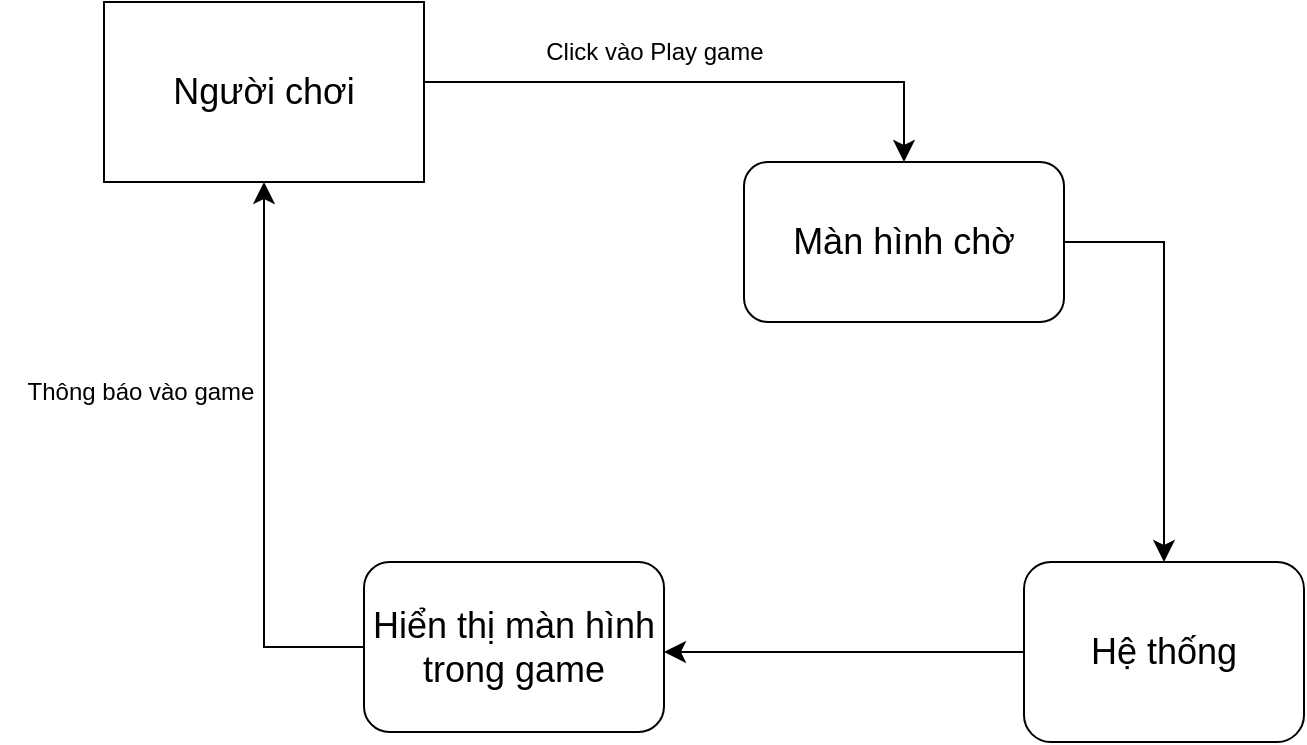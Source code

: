 <mxfile version="22.1.11" type="github">
  <diagram name="Page-1" id="keuIJhnnj23qZGBHVb3S">
    <mxGraphModel dx="2690" dy="799" grid="1" gridSize="10" guides="1" tooltips="1" connect="1" arrows="1" fold="1" page="1" pageScale="1" pageWidth="850" pageHeight="1100" math="0" shadow="0">
      <root>
        <mxCell id="0" />
        <mxCell id="1" parent="0" />
        <mxCell id="8NyJKUf_lK8EkmBxOrXg-1" value="&lt;font style=&quot;font-size: 18px;&quot;&gt;Người chơi&lt;/font&gt;" style="rounded=0;whiteSpace=wrap;html=1;" vertex="1" parent="1">
          <mxGeometry x="40" y="40" width="160" height="90" as="geometry" />
        </mxCell>
        <mxCell id="8NyJKUf_lK8EkmBxOrXg-2" value="&lt;font style=&quot;font-size: 18px;&quot;&gt;Màn hình chờ&lt;/font&gt;" style="rounded=1;whiteSpace=wrap;html=1;" vertex="1" parent="1">
          <mxGeometry x="360" y="120" width="160" height="80" as="geometry" />
        </mxCell>
        <mxCell id="8NyJKUf_lK8EkmBxOrXg-3" value="" style="edgeStyle=segmentEdgeStyle;endArrow=classic;html=1;curved=0;rounded=0;endSize=8;startSize=8;" edge="1" parent="1" target="8NyJKUf_lK8EkmBxOrXg-2">
          <mxGeometry width="50" height="50" relative="1" as="geometry">
            <mxPoint x="200" y="80" as="sourcePoint" />
            <mxPoint x="250" y="30" as="targetPoint" />
          </mxGeometry>
        </mxCell>
        <mxCell id="8NyJKUf_lK8EkmBxOrXg-4" value="Click vào Play game" style="text;html=1;align=center;verticalAlign=middle;resizable=0;points=[];autosize=1;strokeColor=none;fillColor=none;" vertex="1" parent="1">
          <mxGeometry x="250" y="50" width="130" height="30" as="geometry" />
        </mxCell>
        <mxCell id="8NyJKUf_lK8EkmBxOrXg-5" value="" style="edgeStyle=segmentEdgeStyle;endArrow=classic;html=1;curved=0;rounded=0;endSize=8;startSize=8;" edge="1" parent="1" target="8NyJKUf_lK8EkmBxOrXg-6">
          <mxGeometry width="50" height="50" relative="1" as="geometry">
            <mxPoint x="520" y="160" as="sourcePoint" />
            <mxPoint x="560" y="320" as="targetPoint" />
          </mxGeometry>
        </mxCell>
        <mxCell id="8NyJKUf_lK8EkmBxOrXg-6" value="&lt;span style=&quot;font-size: 18px;&quot;&gt;Hệ thống&lt;/span&gt;" style="rounded=1;whiteSpace=wrap;html=1;" vertex="1" parent="1">
          <mxGeometry x="500" y="320" width="140" height="90" as="geometry" />
        </mxCell>
        <mxCell id="8NyJKUf_lK8EkmBxOrXg-7" value="&lt;span style=&quot;font-size: 18px;&quot;&gt;Hiển thị màn hình trong game&lt;/span&gt;" style="rounded=1;whiteSpace=wrap;html=1;" vertex="1" parent="1">
          <mxGeometry x="170" y="320" width="150" height="85" as="geometry" />
        </mxCell>
        <mxCell id="8NyJKUf_lK8EkmBxOrXg-8" value="" style="edgeStyle=segmentEdgeStyle;endArrow=classic;html=1;curved=0;rounded=0;endSize=8;startSize=8;exitX=0;exitY=0.5;exitDx=0;exitDy=0;" edge="1" parent="1" source="8NyJKUf_lK8EkmBxOrXg-6" target="8NyJKUf_lK8EkmBxOrXg-7">
          <mxGeometry width="50" height="50" relative="1" as="geometry">
            <mxPoint x="400" y="310" as="sourcePoint" />
            <mxPoint x="450" y="260" as="targetPoint" />
          </mxGeometry>
        </mxCell>
        <mxCell id="8NyJKUf_lK8EkmBxOrXg-9" value="" style="edgeStyle=segmentEdgeStyle;endArrow=classic;html=1;curved=0;rounded=0;endSize=8;startSize=8;exitX=0;exitY=0.5;exitDx=0;exitDy=0;entryX=0.5;entryY=1;entryDx=0;entryDy=0;" edge="1" parent="1" source="8NyJKUf_lK8EkmBxOrXg-7" target="8NyJKUf_lK8EkmBxOrXg-1">
          <mxGeometry width="50" height="50" relative="1" as="geometry">
            <mxPoint x="40" y="310" as="sourcePoint" />
            <mxPoint x="90" y="260" as="targetPoint" />
          </mxGeometry>
        </mxCell>
        <mxCell id="8NyJKUf_lK8EkmBxOrXg-10" value="Thông báo vào game" style="text;html=1;align=center;verticalAlign=middle;resizable=0;points=[];autosize=1;strokeColor=none;fillColor=none;" vertex="1" parent="1">
          <mxGeometry x="-12" y="220" width="140" height="30" as="geometry" />
        </mxCell>
      </root>
    </mxGraphModel>
  </diagram>
</mxfile>

